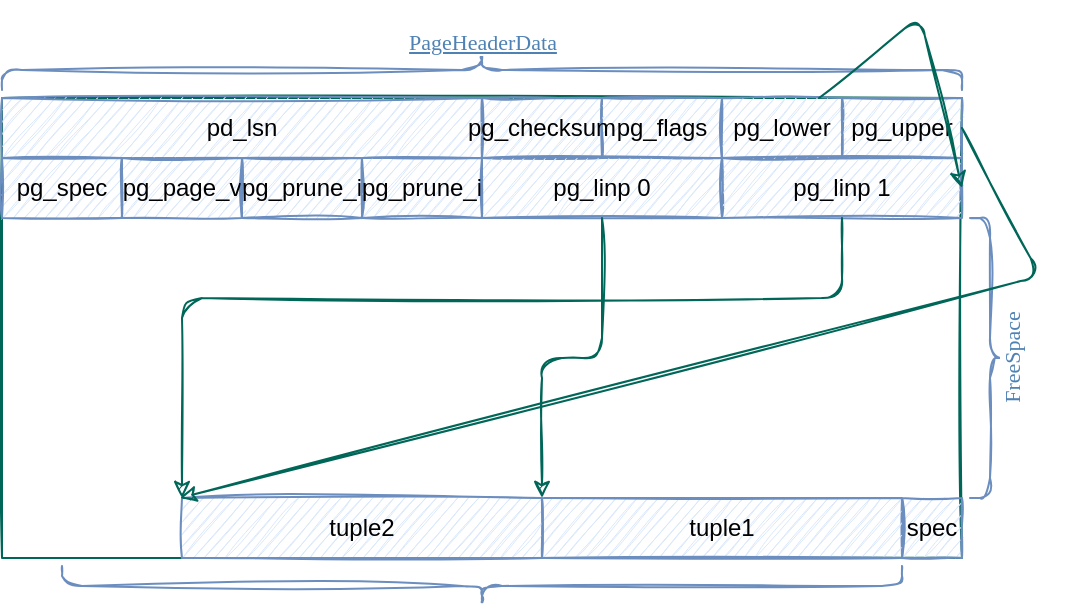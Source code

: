 <mxfile>
    <diagram id="dqZssCKXNbCzxsxmnJFw" name="Page-1">
        <mxGraphModel dx="934" dy="758" grid="1" gridSize="10" guides="1" tooltips="1" connect="1" arrows="1" fold="1" page="1" pageScale="1" pageWidth="827" pageHeight="1169" math="0" shadow="0">
            <root>
                <mxCell id="0"/>
                <mxCell id="1" parent="0"/>
                <mxCell id="2" value="" style="rounded=0;whiteSpace=wrap;html=1;sketch=1;fillColor=none;strokeColor=#006658;fontColor=#5C5C5C;" vertex="1" parent="1">
                    <mxGeometry x="281" y="61" width="480" height="230" as="geometry"/>
                </mxCell>
                <mxCell id="3" value="" style="group;sketch=1;" vertex="1" connectable="0" parent="1">
                    <mxGeometry x="281" y="61" width="480" height="30" as="geometry"/>
                </mxCell>
                <mxCell id="4" value="pd_lsn" style="rounded=0;whiteSpace=wrap;html=1;fillColor=#dae8fc;strokeColor=#6c8ebf;sketch=1;" vertex="1" parent="3">
                    <mxGeometry width="240" height="30" as="geometry"/>
                </mxCell>
                <mxCell id="5" value="pg_flags" style="rounded=0;whiteSpace=wrap;html=1;fillColor=#dae8fc;strokeColor=#6c8ebf;sketch=1;" vertex="1" parent="3">
                    <mxGeometry x="300" width="60" height="30" as="geometry"/>
                </mxCell>
                <mxCell id="6" value="pg_checksum" style="rounded=0;whiteSpace=wrap;html=1;fillColor=#dae8fc;strokeColor=#6c8ebf;sketch=1;" vertex="1" parent="3">
                    <mxGeometry x="240" width="60" height="30" as="geometry"/>
                </mxCell>
                <mxCell id="7" value="pg_lower" style="rounded=0;whiteSpace=wrap;html=1;fillColor=#dae8fc;strokeColor=#6c8ebf;sketch=1;" vertex="1" parent="3">
                    <mxGeometry x="360" width="60" height="30" as="geometry"/>
                </mxCell>
                <mxCell id="8" value="pg_upper" style="rounded=0;whiteSpace=wrap;html=1;fillColor=#dae8fc;strokeColor=#6c8ebf;sketch=1;" vertex="1" parent="3">
                    <mxGeometry x="420" width="60" height="30" as="geometry"/>
                </mxCell>
                <mxCell id="9" value="" style="group;sketch=1;" vertex="1" connectable="0" parent="1">
                    <mxGeometry x="281" y="91" width="480" height="30" as="geometry"/>
                </mxCell>
                <mxCell id="10" value="pg_spec" style="rounded=0;whiteSpace=wrap;html=1;fillColor=#dae8fc;strokeColor=#6c8ebf;sketch=1;" vertex="1" parent="9">
                    <mxGeometry width="60" height="30" as="geometry"/>
                </mxCell>
                <mxCell id="11" value="pg_page_v" style="rounded=0;whiteSpace=wrap;html=1;fillColor=#dae8fc;strokeColor=#6c8ebf;sketch=1;" vertex="1" parent="9">
                    <mxGeometry x="60" width="60" height="30" as="geometry"/>
                </mxCell>
                <mxCell id="12" value="pg_prune_i" style="rounded=0;whiteSpace=wrap;html=1;fillColor=#dae8fc;strokeColor=#6c8ebf;sketch=1;" vertex="1" parent="9">
                    <mxGeometry x="120" width="60" height="30" as="geometry"/>
                </mxCell>
                <mxCell id="13" value="pg_prune_i" style="rounded=0;whiteSpace=wrap;html=1;fillColor=#dae8fc;strokeColor=#6c8ebf;sketch=1;" vertex="1" parent="9">
                    <mxGeometry x="180" width="60" height="30" as="geometry"/>
                </mxCell>
                <mxCell id="14" value="pg_linp 0" style="rounded=0;whiteSpace=wrap;html=1;fillColor=#dae8fc;strokeColor=#6c8ebf;sketch=1;" vertex="1" parent="9">
                    <mxGeometry x="240" width="120" height="30" as="geometry"/>
                </mxCell>
                <mxCell id="15" value="pg_linp 1" style="rounded=0;whiteSpace=wrap;html=1;fillColor=#dae8fc;strokeColor=#6c8ebf;sketch=1;" vertex="1" parent="9">
                    <mxGeometry x="360" width="120" height="30" as="geometry"/>
                </mxCell>
                <mxCell id="16" value="spec" style="rounded=0;whiteSpace=wrap;html=1;fillColor=#dae8fc;strokeColor=#6c8ebf;sketch=1;" vertex="1" parent="1">
                    <mxGeometry x="731" y="261" width="30" height="30" as="geometry"/>
                </mxCell>
                <mxCell id="17" value="tuple1" style="rounded=0;whiteSpace=wrap;html=1;fillColor=#dae8fc;strokeColor=#6c8ebf;sketch=1;" vertex="1" parent="1">
                    <mxGeometry x="551" y="261" width="180" height="30" as="geometry"/>
                </mxCell>
                <mxCell id="18" value="tuple2" style="rounded=0;whiteSpace=wrap;html=1;fillColor=#dae8fc;strokeColor=#6c8ebf;sketch=1;" vertex="1" parent="1">
                    <mxGeometry x="371" y="261" width="180" height="30" as="geometry"/>
                </mxCell>
                <mxCell id="20" style="edgeStyle=orthogonalEdgeStyle;curved=0;rounded=1;sketch=1;orthogonalLoop=1;jettySize=auto;html=1;entryX=0;entryY=0;entryDx=0;entryDy=0;fontColor=#5C5C5C;strokeColor=#006658;fillColor=#21C0A5;" edge="1" parent="1" source="14" target="17">
                    <mxGeometry relative="1" as="geometry"/>
                </mxCell>
                <mxCell id="21" style="edgeStyle=orthogonalEdgeStyle;curved=0;rounded=1;sketch=1;orthogonalLoop=1;jettySize=auto;html=1;entryX=0;entryY=0;entryDx=0;entryDy=0;fontColor=#5C5C5C;strokeColor=#006658;fillColor=#21C0A5;" edge="1" parent="1" source="15" target="18">
                    <mxGeometry relative="1" as="geometry">
                        <Array as="points">
                            <mxPoint x="701" y="161"/>
                            <mxPoint x="371" y="161"/>
                        </Array>
                    </mxGeometry>
                </mxCell>
                <mxCell id="22" value="" style="shape=curlyBracket;whiteSpace=wrap;html=1;rounded=1;flipH=1;sketch=1;strokeColor=#6c8ebf;fillColor=#dae8fc;rotation=-90;" vertex="1" parent="1">
                    <mxGeometry x="511" y="-193" width="20" height="480" as="geometry"/>
                </mxCell>
                <mxCell id="23" value="&lt;a style=&quot;border: 0px solid rgb(204, 204, 204); cursor: pointer; color: rgb(79, 130, 180); -webkit-tap-highlight-color: rgb(21, 98, 142); font-family: &amp;quot;Bookman Old Style&amp;quot;, &amp;quot;Times New Roman&amp;quot;, Times, serif; text-align: left; background-color: rgb(255, 255, 255);&quot; id=&quot;category_PageHeaderData&quot;&gt;&lt;font style=&quot;font-size: 11px;&quot;&gt;PageHeaderData&lt;/font&gt;&lt;/a&gt;" style="text;html=1;align=center;verticalAlign=middle;resizable=0;points=[];autosize=1;strokeColor=none;fillColor=none;fontColor=#5C5C5C;sketch=1;" vertex="1" parent="1">
                    <mxGeometry x="471" y="18" width="100" height="30" as="geometry"/>
                </mxCell>
                <mxCell id="24" value="" style="shape=curlyBracket;whiteSpace=wrap;html=1;rounded=1;flipH=1;sketch=1;strokeColor=#6c8ebf;fillColor=#dae8fc;rotation=90;" vertex="1" parent="1">
                    <mxGeometry x="511" y="95" width="20" height="420" as="geometry"/>
                </mxCell>
                <mxCell id="25" value="" style="shape=curlyBracket;whiteSpace=wrap;html=1;rounded=1;flipH=1;sketch=1;strokeColor=#6c8ebf;fillColor=#dae8fc;rotation=0;" vertex="1" parent="1">
                    <mxGeometry x="765" y="121" width="20" height="140" as="geometry"/>
                </mxCell>
                <mxCell id="26" value="&lt;div style=&quot;text-align: left;&quot;&gt;&lt;font face=&quot;Bookman Old Style, Times New Roman, Times, serif&quot; color=&quot;#4f82b4&quot;&gt;&lt;span style=&quot;font-size: 11px; background-color: rgb(255, 255, 255);&quot;&gt;FreeSpace&lt;/span&gt;&lt;/font&gt;&lt;/div&gt;" style="text;html=1;align=center;verticalAlign=middle;resizable=0;points=[];autosize=1;strokeColor=none;fillColor=none;fontColor=#5C5C5C;sketch=1;horizontal=0;" vertex="1" parent="1">
                    <mxGeometry x="751" y="176" width="70" height="30" as="geometry"/>
                </mxCell>
                <mxCell id="27" value="" style="endArrow=classic;html=1;rounded=1;sketch=1;fontSize=11;fontColor=#5C5C5C;strokeColor=#006658;fillColor=#21C0A5;curved=0;entryX=1;entryY=0.5;entryDx=0;entryDy=0;" edge="1" parent="1" source="7" target="15">
                    <mxGeometry width="50" height="50" relative="1" as="geometry">
                        <mxPoint x="380" y="440" as="sourcePoint"/>
                        <mxPoint x="430" y="390" as="targetPoint"/>
                        <Array as="points">
                            <mxPoint x="740" y="20"/>
                        </Array>
                    </mxGeometry>
                </mxCell>
                <mxCell id="28" value="" style="endArrow=classic;html=1;rounded=1;sketch=1;fontSize=11;fontColor=#5C5C5C;strokeColor=#006658;fillColor=#21C0A5;curved=0;exitX=1;exitY=0.5;exitDx=0;exitDy=0;" edge="1" parent="1" source="8">
                    <mxGeometry width="50" height="50" relative="1" as="geometry">
                        <mxPoint x="390" y="310" as="sourcePoint"/>
                        <mxPoint x="370" y="261" as="targetPoint"/>
                        <Array as="points">
                            <mxPoint x="800" y="150"/>
                        </Array>
                    </mxGeometry>
                </mxCell>
            </root>
        </mxGraphModel>
    </diagram>
</mxfile>